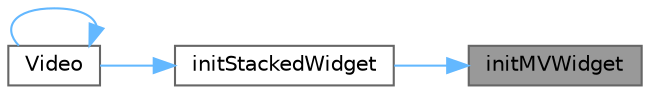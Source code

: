 digraph "initMVWidget"
{
 // LATEX_PDF_SIZE
  bgcolor="transparent";
  edge [fontname=Helvetica,fontsize=10,labelfontname=Helvetica,labelfontsize=10];
  node [fontname=Helvetica,fontsize=10,shape=box,height=0.2,width=0.4];
  rankdir="RL";
  Node1 [id="Node000001",label="initMVWidget",height=0.2,width=0.4,color="gray40", fillcolor="grey60", style="filled", fontcolor="black",tooltip="初始化 MV 控件"];
  Node1 -> Node2 [id="edge1_Node000001_Node000002",dir="back",color="steelblue1",style="solid",tooltip=" "];
  Node2 [id="Node000002",label="initStackedWidget",height=0.2,width=0.4,color="grey40", fillcolor="white", style="filled",URL="$class_video.html#a0880fc715278119401b0b218adc8ade6",tooltip="初始化堆栈窗口"];
  Node2 -> Node3 [id="edge2_Node000002_Node000003",dir="back",color="steelblue1",style="solid",tooltip=" "];
  Node3 [id="Node000003",label="Video",height=0.2,width=0.4,color="grey40", fillcolor="white", style="filled",URL="$class_video.html#a5d96128f407e3b6b3725d20c097f8a97",tooltip="构造函数，初始化视频界面"];
  Node3 -> Node3 [id="edge3_Node000003_Node000003",dir="back",color="steelblue1",style="solid",tooltip=" "];
}
